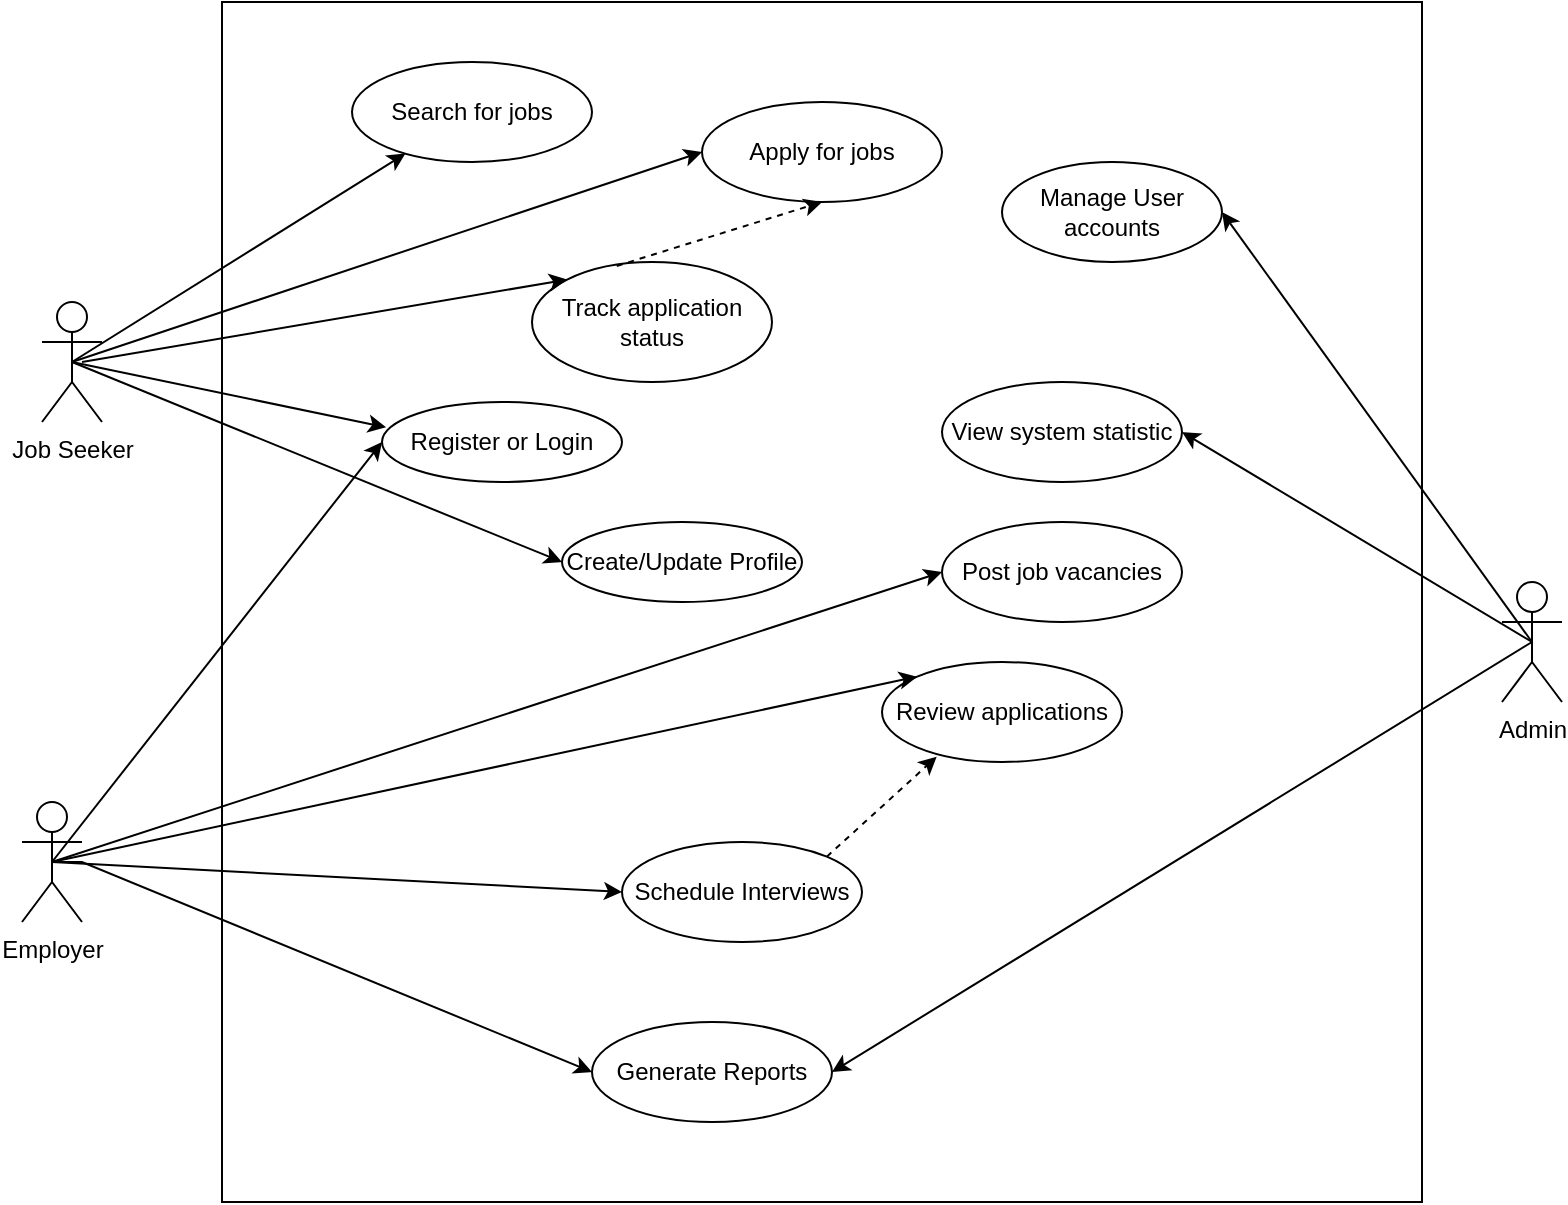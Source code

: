 <mxfile version="26.2.2">
  <diagram name="Page-1" id="Zdrn8CkZGX4kybCcXUAK">
    <mxGraphModel dx="788" dy="1624" grid="1" gridSize="10" guides="1" tooltips="1" connect="1" arrows="1" fold="1" page="1" pageScale="1" pageWidth="850" pageHeight="1100" math="0" shadow="0">
      <root>
        <mxCell id="0" />
        <mxCell id="1" parent="0" />
        <mxCell id="D48clxlYHg3OF0QPklPK-1" value="" style="whiteSpace=wrap;html=1;aspect=fixed;" parent="1" vertex="1">
          <mxGeometry x="150" y="-70" width="600" height="600" as="geometry" />
        </mxCell>
        <mxCell id="D48clxlYHg3OF0QPklPK-2" value="Job Seeker" style="shape=umlActor;verticalLabelPosition=bottom;verticalAlign=top;html=1;outlineConnect=0;" parent="1" vertex="1">
          <mxGeometry x="60" y="80" width="30" height="60" as="geometry" />
        </mxCell>
        <mxCell id="D48clxlYHg3OF0QPklPK-6" value="Employer" style="shape=umlActor;verticalLabelPosition=bottom;verticalAlign=top;html=1;outlineConnect=0;" parent="1" vertex="1">
          <mxGeometry x="50" y="330" width="30" height="60" as="geometry" />
        </mxCell>
        <mxCell id="D48clxlYHg3OF0QPklPK-7" value="Admin" style="shape=umlActor;verticalLabelPosition=bottom;verticalAlign=top;html=1;outlineConnect=0;" parent="1" vertex="1">
          <mxGeometry x="790" y="220" width="30" height="60" as="geometry" />
        </mxCell>
        <mxCell id="D48clxlYHg3OF0QPklPK-8" value="Register or Login" style="ellipse;whiteSpace=wrap;html=1;" parent="1" vertex="1">
          <mxGeometry x="230" y="130" width="120" height="40" as="geometry" />
        </mxCell>
        <mxCell id="D48clxlYHg3OF0QPklPK-10" value="" style="endArrow=classic;html=1;rounded=0;entryX=0;entryY=0.5;entryDx=0;entryDy=0;exitX=0.5;exitY=0.5;exitDx=0;exitDy=0;exitPerimeter=0;" parent="1" source="D48clxlYHg3OF0QPklPK-2" target="D48clxlYHg3OF0QPklPK-11" edge="1">
          <mxGeometry width="50" height="50" relative="1" as="geometry">
            <mxPoint x="340" y="300" as="sourcePoint" />
            <mxPoint x="390" y="250" as="targetPoint" />
          </mxGeometry>
        </mxCell>
        <mxCell id="D48clxlYHg3OF0QPklPK-11" value="Create/Update Profile" style="ellipse;whiteSpace=wrap;html=1;" parent="1" vertex="1">
          <mxGeometry x="320" y="190" width="120" height="40" as="geometry" />
        </mxCell>
        <mxCell id="D48clxlYHg3OF0QPklPK-16" value="" style="endArrow=classic;html=1;rounded=0;exitX=0.5;exitY=0.5;exitDx=0;exitDy=0;exitPerimeter=0;entryX=0.017;entryY=0.317;entryDx=0;entryDy=0;entryPerimeter=0;" parent="1" source="D48clxlYHg3OF0QPklPK-2" target="D48clxlYHg3OF0QPklPK-8" edge="1">
          <mxGeometry width="50" height="50" relative="1" as="geometry">
            <mxPoint x="100" y="130" as="sourcePoint" />
            <mxPoint x="150" y="80" as="targetPoint" />
          </mxGeometry>
        </mxCell>
        <mxCell id="D48clxlYHg3OF0QPklPK-17" value="Search for jobs" style="ellipse;whiteSpace=wrap;html=1;" parent="1" vertex="1">
          <mxGeometry x="215" y="-40" width="120" height="50" as="geometry" />
        </mxCell>
        <mxCell id="D48clxlYHg3OF0QPklPK-19" value="" style="endArrow=classic;html=1;rounded=0;exitX=0.5;exitY=0.5;exitDx=0;exitDy=0;exitPerimeter=0;" parent="1" source="D48clxlYHg3OF0QPklPK-2" target="D48clxlYHg3OF0QPklPK-17" edge="1">
          <mxGeometry width="50" height="50" relative="1" as="geometry">
            <mxPoint x="340" y="300" as="sourcePoint" />
            <mxPoint x="390" y="250" as="targetPoint" />
          </mxGeometry>
        </mxCell>
        <mxCell id="D48clxlYHg3OF0QPklPK-24" value="" style="endArrow=classic;html=1;rounded=0;entryX=0;entryY=0.5;entryDx=0;entryDy=0;exitX=0.5;exitY=0.5;exitDx=0;exitDy=0;exitPerimeter=0;" parent="1" source="D48clxlYHg3OF0QPklPK-6" target="D48clxlYHg3OF0QPklPK-8" edge="1">
          <mxGeometry width="50" height="50" relative="1" as="geometry">
            <mxPoint x="60" y="420" as="sourcePoint" />
            <mxPoint x="110" y="370" as="targetPoint" />
          </mxGeometry>
        </mxCell>
        <mxCell id="D48clxlYHg3OF0QPklPK-25" value="Apply for jobs" style="ellipse;whiteSpace=wrap;html=1;" parent="1" vertex="1">
          <mxGeometry x="390" y="-20" width="120" height="50" as="geometry" />
        </mxCell>
        <mxCell id="D48clxlYHg3OF0QPklPK-26" value="" style="endArrow=classic;html=1;rounded=0;entryX=0;entryY=0.5;entryDx=0;entryDy=0;exitX=0.5;exitY=0.5;exitDx=0;exitDy=0;exitPerimeter=0;" parent="1" source="D48clxlYHg3OF0QPklPK-2" target="D48clxlYHg3OF0QPklPK-25" edge="1">
          <mxGeometry width="50" height="50" relative="1" as="geometry">
            <mxPoint x="100" y="180" as="sourcePoint" />
            <mxPoint x="110" y="220" as="targetPoint" />
          </mxGeometry>
        </mxCell>
        <mxCell id="D48clxlYHg3OF0QPklPK-27" value="Track application status" style="ellipse;whiteSpace=wrap;html=1;" parent="1" vertex="1">
          <mxGeometry x="305" y="60" width="120" height="60" as="geometry" />
        </mxCell>
        <mxCell id="D48clxlYHg3OF0QPklPK-28" value="" style="endArrow=classic;html=1;rounded=0;entryX=0;entryY=0;entryDx=0;entryDy=0;" parent="1" target="D48clxlYHg3OF0QPklPK-27" edge="1">
          <mxGeometry width="50" height="50" relative="1" as="geometry">
            <mxPoint x="80" y="110" as="sourcePoint" />
            <mxPoint x="140" y="160" as="targetPoint" />
          </mxGeometry>
        </mxCell>
        <mxCell id="D48clxlYHg3OF0QPklPK-29" value="" style="html=1;labelBackgroundColor=#ffffff;startArrow=none;startFill=0;startSize=6;endArrow=classic;endFill=1;endSize=6;jettySize=auto;orthogonalLoop=1;strokeWidth=1;dashed=1;fontSize=14;rounded=0;entryX=0.5;entryY=1;entryDx=0;entryDy=0;exitX=0.353;exitY=0.033;exitDx=0;exitDy=0;exitPerimeter=0;" parent="1" source="D48clxlYHg3OF0QPklPK-27" target="D48clxlYHg3OF0QPklPK-25" edge="1">
          <mxGeometry width="60" height="60" relative="1" as="geometry">
            <mxPoint x="390" y="100" as="sourcePoint" />
            <mxPoint x="420" y="70" as="targetPoint" />
          </mxGeometry>
        </mxCell>
        <mxCell id="D48clxlYHg3OF0QPklPK-30" value="Generate Reports" style="ellipse;whiteSpace=wrap;html=1;" parent="1" vertex="1">
          <mxGeometry x="335" y="440" width="120" height="50" as="geometry" />
        </mxCell>
        <mxCell id="D48clxlYHg3OF0QPklPK-32" value="" style="endArrow=classic;html=1;rounded=0;entryX=0;entryY=0.5;entryDx=0;entryDy=0;exitX=0.5;exitY=0.5;exitDx=0;exitDy=0;exitPerimeter=0;" parent="1" source="D48clxlYHg3OF0QPklPK-6" target="D48clxlYHg3OF0QPklPK-30" edge="1">
          <mxGeometry width="50" height="50" relative="1" as="geometry">
            <mxPoint x="70" y="370" as="sourcePoint" />
            <mxPoint x="110" y="330" as="targetPoint" />
            <Array as="points">
              <mxPoint x="80" y="360" />
            </Array>
          </mxGeometry>
        </mxCell>
        <mxCell id="D48clxlYHg3OF0QPklPK-33" value="Manage User accounts" style="ellipse;whiteSpace=wrap;html=1;" parent="1" vertex="1">
          <mxGeometry x="540" y="10" width="110" height="50" as="geometry" />
        </mxCell>
        <mxCell id="D48clxlYHg3OF0QPklPK-34" value="View system statistic" style="ellipse;whiteSpace=wrap;html=1;" parent="1" vertex="1">
          <mxGeometry x="510" y="120" width="120" height="50" as="geometry" />
        </mxCell>
        <mxCell id="D48clxlYHg3OF0QPklPK-36" value="" style="endArrow=classic;html=1;rounded=0;exitX=0.5;exitY=0.5;exitDx=0;exitDy=0;exitPerimeter=0;entryX=1;entryY=0.5;entryDx=0;entryDy=0;" parent="1" source="D48clxlYHg3OF0QPklPK-7" target="D48clxlYHg3OF0QPklPK-33" edge="1">
          <mxGeometry width="50" height="50" relative="1" as="geometry">
            <mxPoint x="570" y="250" as="sourcePoint" />
            <mxPoint x="620" y="200" as="targetPoint" />
          </mxGeometry>
        </mxCell>
        <mxCell id="D48clxlYHg3OF0QPklPK-37" value="" style="endArrow=classic;html=1;rounded=0;exitX=0.5;exitY=0.5;exitDx=0;exitDy=0;exitPerimeter=0;entryX=1;entryY=0.5;entryDx=0;entryDy=0;" parent="1" source="D48clxlYHg3OF0QPklPK-7" target="D48clxlYHg3OF0QPklPK-34" edge="1">
          <mxGeometry width="50" height="50" relative="1" as="geometry">
            <mxPoint x="580" y="280" as="sourcePoint" />
            <mxPoint x="630" y="230" as="targetPoint" />
          </mxGeometry>
        </mxCell>
        <mxCell id="D48clxlYHg3OF0QPklPK-38" value="Post job vacancies" style="ellipse;whiteSpace=wrap;html=1;" parent="1" vertex="1">
          <mxGeometry x="510" y="190" width="120" height="50" as="geometry" />
        </mxCell>
        <mxCell id="D48clxlYHg3OF0QPklPK-39" value="Review applications" style="ellipse;whiteSpace=wrap;html=1;" parent="1" vertex="1">
          <mxGeometry x="480" y="260" width="120" height="50" as="geometry" />
        </mxCell>
        <mxCell id="D48clxlYHg3OF0QPklPK-40" value="Schedule Interviews" style="ellipse;whiteSpace=wrap;html=1;" parent="1" vertex="1">
          <mxGeometry x="350" y="350" width="120" height="50" as="geometry" />
        </mxCell>
        <mxCell id="D48clxlYHg3OF0QPklPK-41" value="" style="endArrow=classic;html=1;rounded=0;entryX=0;entryY=0.5;entryDx=0;entryDy=0;exitX=0.5;exitY=0.5;exitDx=0;exitDy=0;exitPerimeter=0;" parent="1" source="D48clxlYHg3OF0QPklPK-6" target="D48clxlYHg3OF0QPklPK-38" edge="1">
          <mxGeometry width="50" height="50" relative="1" as="geometry">
            <mxPoint x="70" y="360" as="sourcePoint" />
            <mxPoint x="120" y="310" as="targetPoint" />
          </mxGeometry>
        </mxCell>
        <mxCell id="D48clxlYHg3OF0QPklPK-42" value="" style="endArrow=classic;html=1;rounded=0;entryX=0;entryY=0;entryDx=0;entryDy=0;" parent="1" target="D48clxlYHg3OF0QPklPK-39" edge="1">
          <mxGeometry width="50" height="50" relative="1" as="geometry">
            <mxPoint x="65" y="360" as="sourcePoint" />
            <mxPoint x="120" y="320" as="targetPoint" />
          </mxGeometry>
        </mxCell>
        <mxCell id="D48clxlYHg3OF0QPklPK-43" value="" style="endArrow=classic;html=1;rounded=0;entryX=0;entryY=0.5;entryDx=0;entryDy=0;exitX=0.5;exitY=0.5;exitDx=0;exitDy=0;exitPerimeter=0;" parent="1" source="D48clxlYHg3OF0QPklPK-6" target="D48clxlYHg3OF0QPklPK-40" edge="1">
          <mxGeometry width="50" height="50" relative="1" as="geometry">
            <mxPoint x="90" y="380" as="sourcePoint" />
            <mxPoint x="265" y="320" as="targetPoint" />
          </mxGeometry>
        </mxCell>
        <mxCell id="D48clxlYHg3OF0QPklPK-44" value="" style="html=1;labelBackgroundColor=#ffffff;startArrow=none;startFill=0;startSize=6;endArrow=classic;endFill=1;endSize=6;jettySize=auto;orthogonalLoop=1;strokeWidth=1;dashed=1;fontSize=14;rounded=0;entryX=0.228;entryY=0.947;entryDx=0;entryDy=0;entryPerimeter=0;exitX=1;exitY=0;exitDx=0;exitDy=0;" parent="1" source="D48clxlYHg3OF0QPklPK-40" target="D48clxlYHg3OF0QPklPK-39" edge="1">
          <mxGeometry width="60" height="60" relative="1" as="geometry">
            <mxPoint x="485" y="330" as="sourcePoint" />
            <mxPoint x="530" y="280" as="targetPoint" />
          </mxGeometry>
        </mxCell>
        <mxCell id="D48clxlYHg3OF0QPklPK-45" value="" style="endArrow=classic;html=1;rounded=0;exitX=0.5;exitY=0.5;exitDx=0;exitDy=0;exitPerimeter=0;entryX=1;entryY=0.5;entryDx=0;entryDy=0;" parent="1" source="D48clxlYHg3OF0QPklPK-7" target="D48clxlYHg3OF0QPklPK-30" edge="1">
          <mxGeometry width="50" height="50" relative="1" as="geometry">
            <mxPoint x="570" y="370" as="sourcePoint" />
            <mxPoint x="620" y="320" as="targetPoint" />
          </mxGeometry>
        </mxCell>
      </root>
    </mxGraphModel>
  </diagram>
</mxfile>
